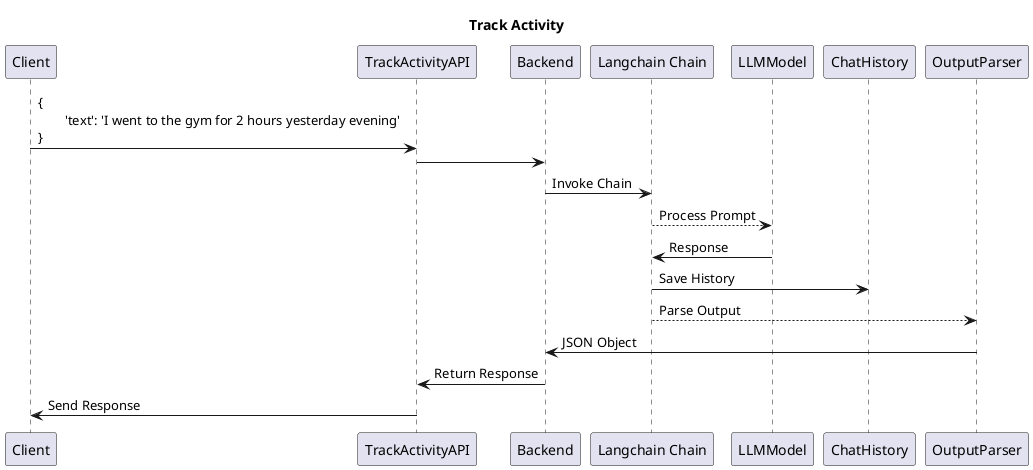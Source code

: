 @startuml
title Track Activity

Client -> TrackActivityAPI : { \n\t'text': 'I went to the gym for 2 hours yesterday evening'\n}
TrackActivityAPI -> Backend
Backend -> "Langchain Chain" : Invoke Chain
"Langchain Chain" --> LLMModel : Process Prompt
LLMModel -> "Langchain Chain" : Response
"Langchain Chain" -> ChatHistory : Save History
"Langchain Chain" --> OutputParser : Parse Output
OutputParser -> Backend : JSON Object
Backend -> TrackActivityAPI : Return Response
TrackActivityAPI -> Client : Send Response
@enduml

@startuml
title Activity Report

Client -> ActivityReportAPI : { \n\t'text': 'What all activities did I do last week?'\n}
ActivityReportAPI -> Backend
Backend -> "Langchain Chain" : Invoke Chain
"Langchain Chain" -> LLMModel : Process Prompt
LLMModel -> "Langchain Chain" : Response
"Langchain Chain" -> ChatHistory : Save History
"Langchain Chain" -> OutputParser : Parse Output
OutputParser -> Backend : JSON Object
Backend -> ActivityReportAPI : Return Response
ActivityReportAPI -> Client : Send Response
@enduml
